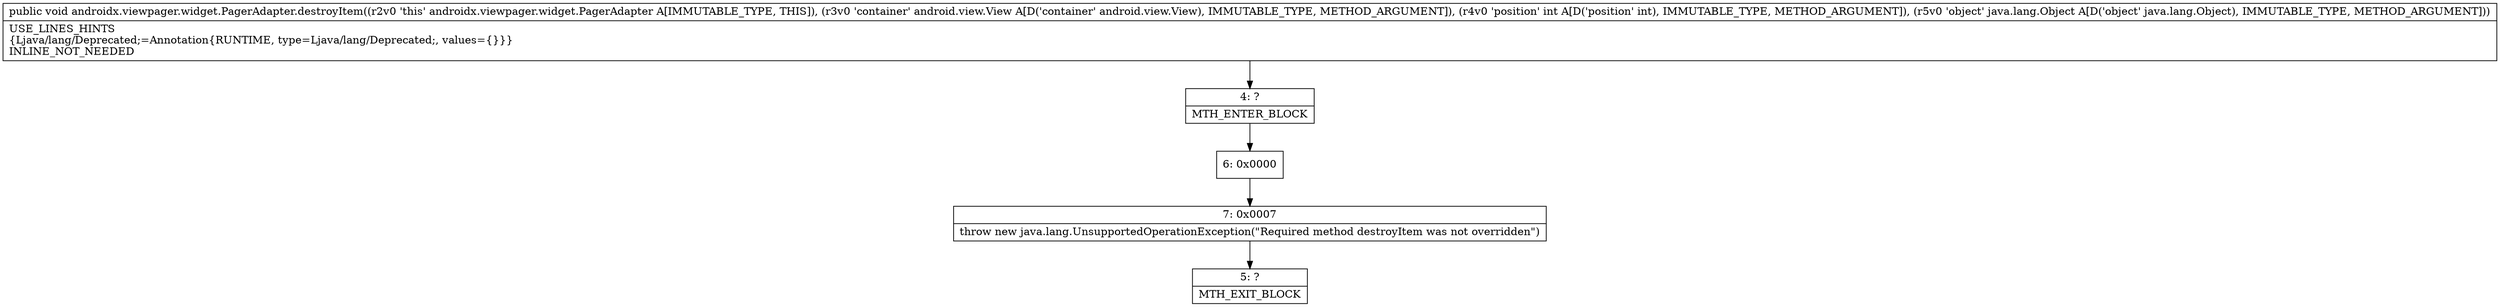 digraph "CFG forandroidx.viewpager.widget.PagerAdapter.destroyItem(Landroid\/view\/View;ILjava\/lang\/Object;)V" {
Node_4 [shape=record,label="{4\:\ ?|MTH_ENTER_BLOCK\l}"];
Node_6 [shape=record,label="{6\:\ 0x0000}"];
Node_7 [shape=record,label="{7\:\ 0x0007|throw new java.lang.UnsupportedOperationException(\"Required method destroyItem was not overridden\")\l}"];
Node_5 [shape=record,label="{5\:\ ?|MTH_EXIT_BLOCK\l}"];
MethodNode[shape=record,label="{public void androidx.viewpager.widget.PagerAdapter.destroyItem((r2v0 'this' androidx.viewpager.widget.PagerAdapter A[IMMUTABLE_TYPE, THIS]), (r3v0 'container' android.view.View A[D('container' android.view.View), IMMUTABLE_TYPE, METHOD_ARGUMENT]), (r4v0 'position' int A[D('position' int), IMMUTABLE_TYPE, METHOD_ARGUMENT]), (r5v0 'object' java.lang.Object A[D('object' java.lang.Object), IMMUTABLE_TYPE, METHOD_ARGUMENT]))  | USE_LINES_HINTS\l\{Ljava\/lang\/Deprecated;=Annotation\{RUNTIME, type=Ljava\/lang\/Deprecated;, values=\{\}\}\}\lINLINE_NOT_NEEDED\l}"];
MethodNode -> Node_4;Node_4 -> Node_6;
Node_6 -> Node_7;
Node_7 -> Node_5;
}

